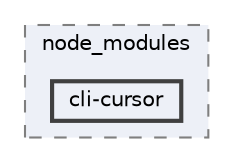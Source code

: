 digraph "C:/Users/arisc/OneDrive/Documents/GitHub/FINAL/EcoEats-Project/node_modules/cli-cursor"
{
 // LATEX_PDF_SIZE
  bgcolor="transparent";
  edge [fontname=Helvetica,fontsize=10,labelfontname=Helvetica,labelfontsize=10];
  node [fontname=Helvetica,fontsize=10,shape=box,height=0.2,width=0.4];
  compound=true
  subgraph clusterdir_5091f2b68170d33f954320199e2fed0a {
    graph [ bgcolor="#edf0f7", pencolor="grey50", label="node_modules", fontname=Helvetica,fontsize=10 style="filled,dashed", URL="dir_5091f2b68170d33f954320199e2fed0a.html",tooltip=""]
  dir_060c6fb245b4bd596356adf2fe80851d [label="cli-cursor", fillcolor="#edf0f7", color="grey25", style="filled,bold", URL="dir_060c6fb245b4bd596356adf2fe80851d.html",tooltip=""];
  }
}
